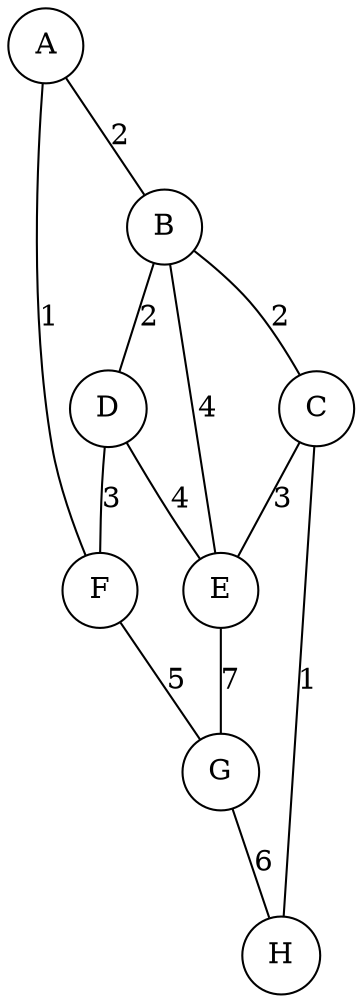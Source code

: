 graph prueba {
	node [shape=circle]
	A
	B
	C
	D
	E
	F
	G
	H
	A -- B [label=2]
	A -- F [label=1]
	B -- C [label=2]
	B -- D [label=2]
	B -- E [label=4]
	C -- E [label=3]
	C -- H [label=1]
	D -- E [label=4]
	D -- F [label=3]
	E -- G [label=7]
	F -- G [label=5]
	G -- H [label=6]
}
